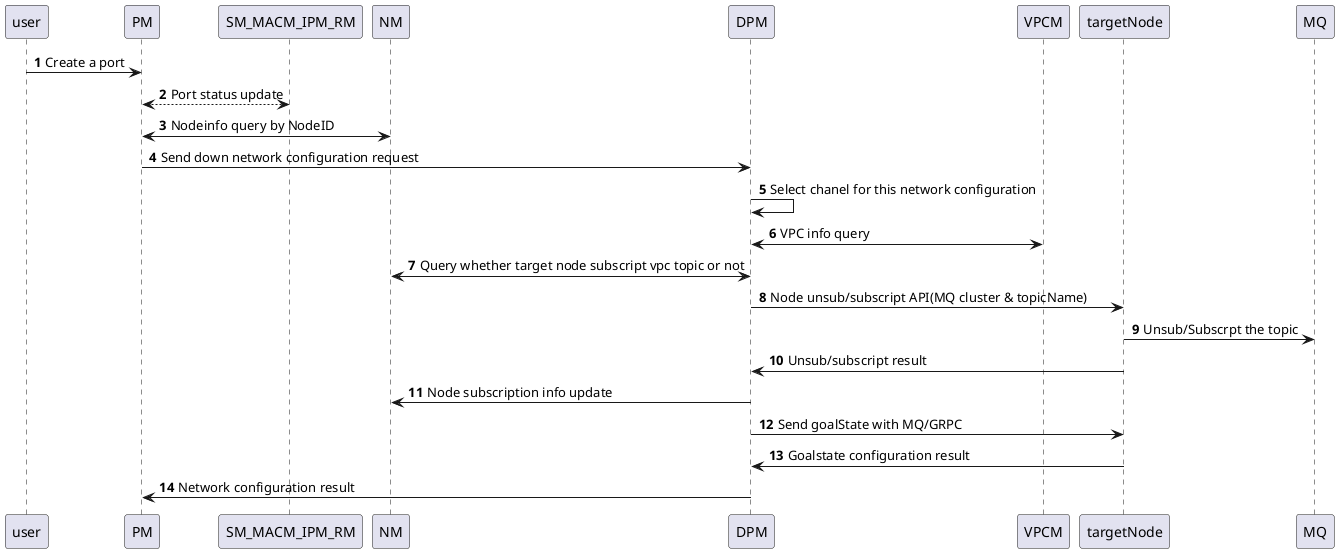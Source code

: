 @startuml
'https://plantuml.com/sequence-diagram

autonumber

user -> PM: Create a port
PM <--> SM_MACM_IPM_RM: Port status update
PM <-> NM: Nodeinfo query by NodeID
PM -> DPM: Send down network configuration request
DPM ->DPM: Select chanel for this network configuration
DPM <-> VPCM: VPC info query
DPM <->NM: Query whether target node subscript vpc topic or not
DPM -> targetNode: Node unsub/subscript API(MQ cluster & topicName)
targetNode -> MQ: Unsub/Subscrpt the topic
targetNode -> DPM: Unsub/subscript result
DPM -> NM: Node subscription info update
DPM -> targetNode: Send goalState with MQ/GRPC
targetNode -> DPM: Goalstate configuration result
DPM -> PM: Network configuration result




@enduml